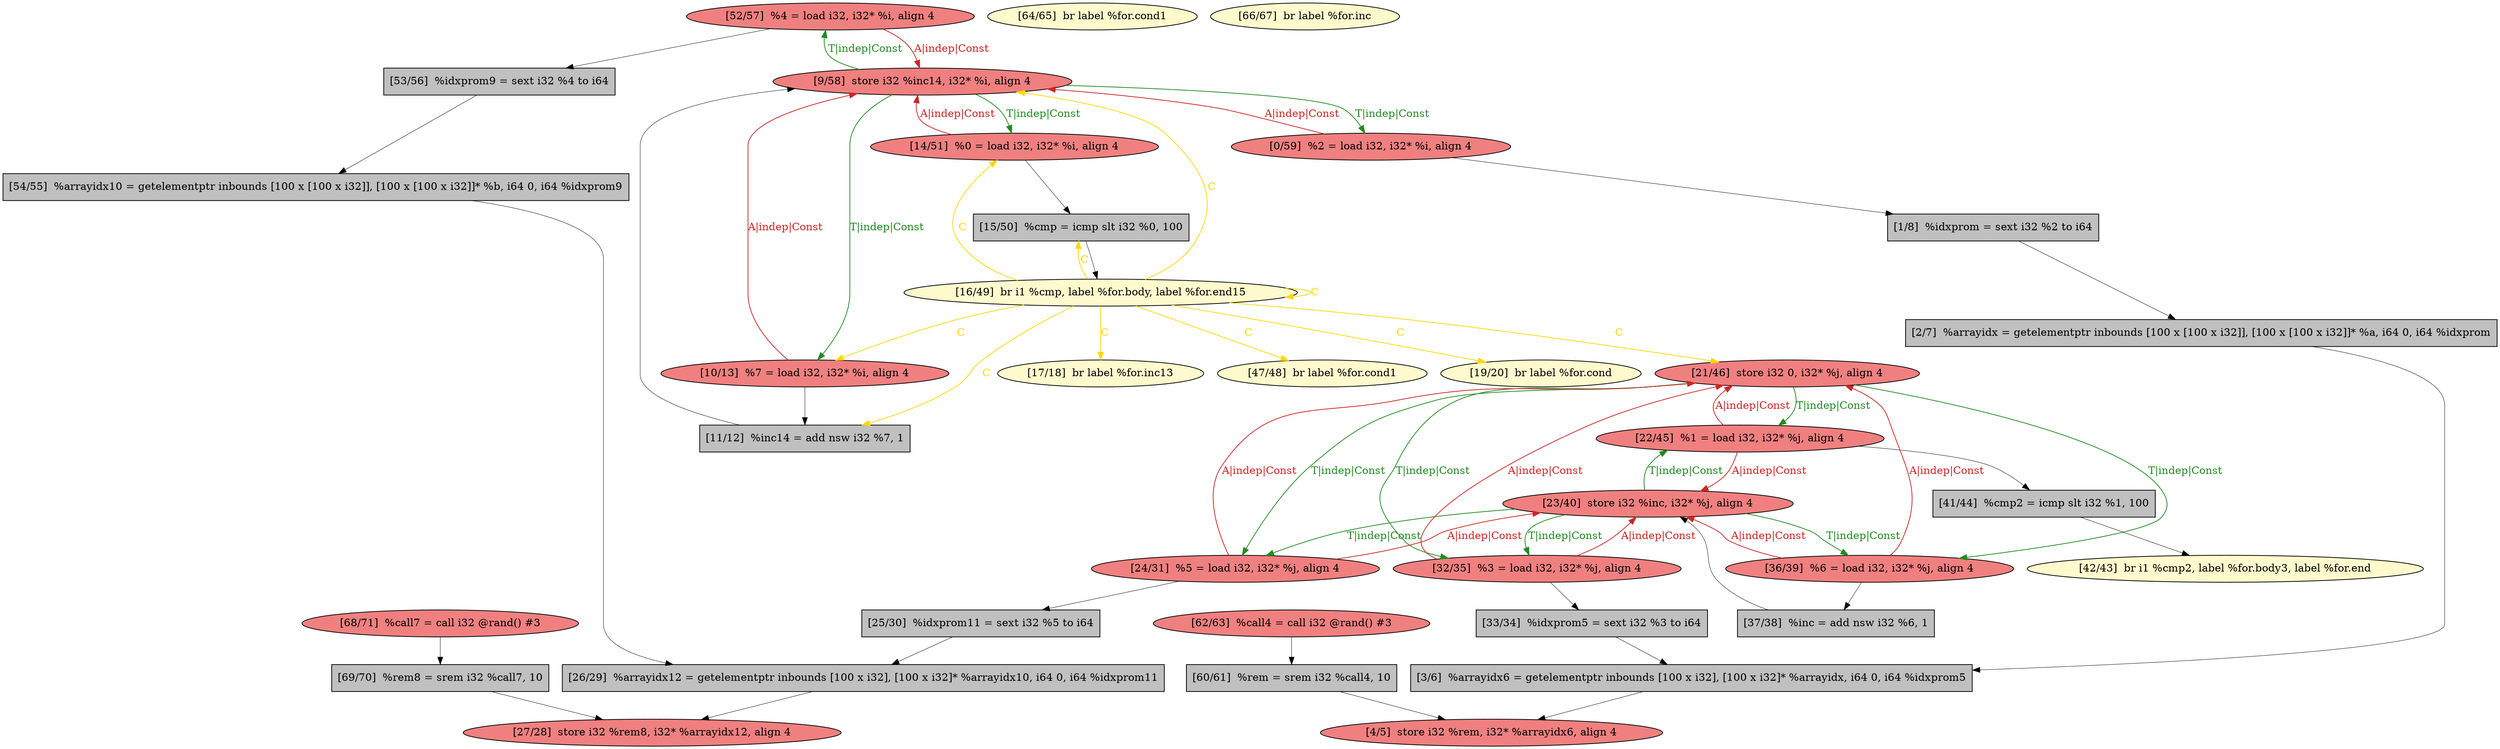 
digraph G {


node1653 [fillcolor=lightcoral,label="[21/46]  store i32 0, i32* %j, align 4",shape=ellipse,style=filled ]
node1655 [fillcolor=lightcoral,label="[23/40]  store i32 %inc, i32* %j, align 4",shape=ellipse,style=filled ]
node1652 [fillcolor=grey,label="[69/70]  %rem8 = srem i32 %call7, 10",shape=rectangle,style=filled ]
node1651 [fillcolor=lemonchiffon,label="[42/43]  br i1 %cmp2, label %for.body3, label %for.end",shape=ellipse,style=filled ]
node1650 [fillcolor=lightcoral,label="[22/45]  %1 = load i32, i32* %j, align 4",shape=ellipse,style=filled ]
node1649 [fillcolor=lightcoral,label="[24/31]  %5 = load i32, i32* %j, align 4",shape=ellipse,style=filled ]
node1648 [fillcolor=lightcoral,label="[4/5]  store i32 %rem, i32* %arrayidx6, align 4",shape=ellipse,style=filled ]
node1647 [fillcolor=lightcoral,label="[68/71]  %call7 = call i32 @rand() #3",shape=ellipse,style=filled ]
node1646 [fillcolor=grey,label="[26/29]  %arrayidx12 = getelementptr inbounds [100 x i32], [100 x i32]* %arrayidx10, i64 0, i64 %idxprom11",shape=rectangle,style=filled ]
node1644 [fillcolor=lightcoral,label="[32/35]  %3 = load i32, i32* %j, align 4",shape=ellipse,style=filled ]
node1641 [fillcolor=lightcoral,label="[52/57]  %4 = load i32, i32* %i, align 4",shape=ellipse,style=filled ]
node1640 [fillcolor=lemonchiffon,label="[16/49]  br i1 %cmp, label %for.body, label %for.end15",shape=ellipse,style=filled ]
node1639 [fillcolor=lightcoral,label="[27/28]  store i32 %rem8, i32* %arrayidx12, align 4",shape=ellipse,style=filled ]
node1638 [fillcolor=lightcoral,label="[14/51]  %0 = load i32, i32* %i, align 4",shape=ellipse,style=filled ]
node1636 [fillcolor=lemonchiffon,label="[17/18]  br label %for.inc13",shape=ellipse,style=filled ]
node1656 [fillcolor=lemonchiffon,label="[47/48]  br label %for.cond1",shape=ellipse,style=filled ]
node1645 [fillcolor=grey,label="[54/55]  %arrayidx10 = getelementptr inbounds [100 x [100 x i32]], [100 x [100 x i32]]* %b, i64 0, i64 %idxprom9",shape=rectangle,style=filled ]
node1625 [fillcolor=lemonchiffon,label="[19/20]  br label %for.cond",shape=ellipse,style=filled ]
node1654 [fillcolor=lightcoral,label="[9/58]  store i32 %inc14, i32* %i, align 4",shape=ellipse,style=filled ]
node1624 [fillcolor=lightcoral,label="[62/63]  %call4 = call i32 @rand() #3",shape=ellipse,style=filled ]
node1657 [fillcolor=grey,label="[2/7]  %arrayidx = getelementptr inbounds [100 x [100 x i32]], [100 x [100 x i32]]* %a, i64 0, i64 %idxprom",shape=rectangle,style=filled ]
node1626 [fillcolor=lemonchiffon,label="[64/65]  br label %for.cond1",shape=ellipse,style=filled ]
node1622 [fillcolor=lightcoral,label="[0/59]  %2 = load i32, i32* %i, align 4",shape=ellipse,style=filled ]
node1633 [fillcolor=grey,label="[15/50]  %cmp = icmp slt i32 %0, 100",shape=rectangle,style=filled ]
node1623 [fillcolor=grey,label="[60/61]  %rem = srem i32 %call4, 10",shape=rectangle,style=filled ]
node1627 [fillcolor=grey,label="[11/12]  %inc14 = add nsw i32 %7, 1",shape=rectangle,style=filled ]
node1635 [fillcolor=lightcoral,label="[36/39]  %6 = load i32, i32* %j, align 4",shape=ellipse,style=filled ]
node1628 [fillcolor=grey,label="[37/38]  %inc = add nsw i32 %6, 1",shape=rectangle,style=filled ]
node1629 [fillcolor=lightcoral,label="[10/13]  %7 = load i32, i32* %i, align 4",shape=ellipse,style=filled ]
node1637 [fillcolor=lemonchiffon,label="[66/67]  br label %for.inc",shape=ellipse,style=filled ]
node1631 [fillcolor=grey,label="[1/8]  %idxprom = sext i32 %2 to i64",shape=rectangle,style=filled ]
node1632 [fillcolor=grey,label="[3/6]  %arrayidx6 = getelementptr inbounds [100 x i32], [100 x i32]* %arrayidx, i64 0, i64 %idxprom5",shape=rectangle,style=filled ]
node1643 [fillcolor=grey,label="[53/56]  %idxprom9 = sext i32 %4 to i64",shape=rectangle,style=filled ]
node1642 [fillcolor=grey,label="[33/34]  %idxprom5 = sext i32 %3 to i64",shape=rectangle,style=filled ]
node1630 [fillcolor=grey,label="[41/44]  %cmp2 = icmp slt i32 %1, 100",shape=rectangle,style=filled ]
node1634 [fillcolor=grey,label="[25/30]  %idxprom11 = sext i32 %5 to i64",shape=rectangle,style=filled ]

node1655->node1635 [style=solid,color=forestgreen,label="T|indep|Const",penwidth=1.0,fontcolor=forestgreen ]
node1644->node1655 [style=solid,color=firebrick3,label="A|indep|Const",penwidth=1.0,fontcolor=firebrick3 ]
node1654->node1638 [style=solid,color=forestgreen,label="T|indep|Const",penwidth=1.0,fontcolor=forestgreen ]
node1647->node1652 [style=solid,color=black,label="",penwidth=0.5,fontcolor=black ]
node1638->node1654 [style=solid,color=firebrick3,label="A|indep|Const",penwidth=1.0,fontcolor=firebrick3 ]
node1632->node1648 [style=solid,color=black,label="",penwidth=0.5,fontcolor=black ]
node1630->node1651 [style=solid,color=black,label="",penwidth=0.5,fontcolor=black ]
node1642->node1632 [style=solid,color=black,label="",penwidth=0.5,fontcolor=black ]
node1635->node1655 [style=solid,color=firebrick3,label="A|indep|Const",penwidth=1.0,fontcolor=firebrick3 ]
node1650->node1630 [style=solid,color=black,label="",penwidth=0.5,fontcolor=black ]
node1646->node1639 [style=solid,color=black,label="",penwidth=0.5,fontcolor=black ]
node1640->node1656 [style=solid,color=gold,label="C",penwidth=1.0,fontcolor=gold ]
node1629->node1654 [style=solid,color=firebrick3,label="A|indep|Const",penwidth=1.0,fontcolor=firebrick3 ]
node1655->node1650 [style=solid,color=forestgreen,label="T|indep|Const",penwidth=1.0,fontcolor=forestgreen ]
node1624->node1623 [style=solid,color=black,label="",penwidth=0.5,fontcolor=black ]
node1640->node1653 [style=solid,color=gold,label="C",penwidth=1.0,fontcolor=gold ]
node1653->node1644 [style=solid,color=forestgreen,label="T|indep|Const",penwidth=1.0,fontcolor=forestgreen ]
node1644->node1653 [style=solid,color=firebrick3,label="A|indep|Const",penwidth=1.0,fontcolor=firebrick3 ]
node1655->node1649 [style=solid,color=forestgreen,label="T|indep|Const",penwidth=1.0,fontcolor=forestgreen ]
node1655->node1644 [style=solid,color=forestgreen,label="T|indep|Const",penwidth=1.0,fontcolor=forestgreen ]
node1634->node1646 [style=solid,color=black,label="",penwidth=0.5,fontcolor=black ]
node1653->node1649 [style=solid,color=forestgreen,label="T|indep|Const",penwidth=1.0,fontcolor=forestgreen ]
node1633->node1640 [style=solid,color=black,label="",penwidth=0.5,fontcolor=black ]
node1649->node1655 [style=solid,color=firebrick3,label="A|indep|Const",penwidth=1.0,fontcolor=firebrick3 ]
node1654->node1629 [style=solid,color=forestgreen,label="T|indep|Const",penwidth=1.0,fontcolor=forestgreen ]
node1641->node1643 [style=solid,color=black,label="",penwidth=0.5,fontcolor=black ]
node1640->node1640 [style=solid,color=gold,label="C",penwidth=1.0,fontcolor=gold ]
node1653->node1650 [style=solid,color=forestgreen,label="T|indep|Const",penwidth=1.0,fontcolor=forestgreen ]
node1640->node1636 [style=solid,color=gold,label="C",penwidth=1.0,fontcolor=gold ]
node1644->node1642 [style=solid,color=black,label="",penwidth=0.5,fontcolor=black ]
node1640->node1629 [style=solid,color=gold,label="C",penwidth=1.0,fontcolor=gold ]
node1635->node1628 [style=solid,color=black,label="",penwidth=0.5,fontcolor=black ]
node1640->node1638 [style=solid,color=gold,label="C",penwidth=1.0,fontcolor=gold ]
node1653->node1635 [style=solid,color=forestgreen,label="T|indep|Const",penwidth=1.0,fontcolor=forestgreen ]
node1645->node1646 [style=solid,color=black,label="",penwidth=0.5,fontcolor=black ]
node1640->node1633 [style=solid,color=gold,label="C",penwidth=1.0,fontcolor=gold ]
node1640->node1654 [style=solid,color=gold,label="C",penwidth=1.0,fontcolor=gold ]
node1640->node1627 [style=solid,color=gold,label="C",penwidth=1.0,fontcolor=gold ]
node1641->node1654 [style=solid,color=firebrick3,label="A|indep|Const",penwidth=1.0,fontcolor=firebrick3 ]
node1638->node1633 [style=solid,color=black,label="",penwidth=0.5,fontcolor=black ]
node1622->node1654 [style=solid,color=firebrick3,label="A|indep|Const",penwidth=1.0,fontcolor=firebrick3 ]
node1649->node1634 [style=solid,color=black,label="",penwidth=0.5,fontcolor=black ]
node1654->node1641 [style=solid,color=forestgreen,label="T|indep|Const",penwidth=1.0,fontcolor=forestgreen ]
node1640->node1625 [style=solid,color=gold,label="C",penwidth=1.0,fontcolor=gold ]
node1623->node1648 [style=solid,color=black,label="",penwidth=0.5,fontcolor=black ]
node1635->node1653 [style=solid,color=firebrick3,label="A|indep|Const",penwidth=1.0,fontcolor=firebrick3 ]
node1631->node1657 [style=solid,color=black,label="",penwidth=0.5,fontcolor=black ]
node1657->node1632 [style=solid,color=black,label="",penwidth=0.5,fontcolor=black ]
node1650->node1655 [style=solid,color=firebrick3,label="A|indep|Const",penwidth=1.0,fontcolor=firebrick3 ]
node1629->node1627 [style=solid,color=black,label="",penwidth=0.5,fontcolor=black ]
node1643->node1645 [style=solid,color=black,label="",penwidth=0.5,fontcolor=black ]
node1652->node1639 [style=solid,color=black,label="",penwidth=0.5,fontcolor=black ]
node1650->node1653 [style=solid,color=firebrick3,label="A|indep|Const",penwidth=1.0,fontcolor=firebrick3 ]
node1622->node1631 [style=solid,color=black,label="",penwidth=0.5,fontcolor=black ]
node1654->node1622 [style=solid,color=forestgreen,label="T|indep|Const",penwidth=1.0,fontcolor=forestgreen ]
node1649->node1653 [style=solid,color=firebrick3,label="A|indep|Const",penwidth=1.0,fontcolor=firebrick3 ]
node1627->node1654 [style=solid,color=black,label="",penwidth=0.5,fontcolor=black ]
node1628->node1655 [style=solid,color=black,label="",penwidth=0.5,fontcolor=black ]


}
